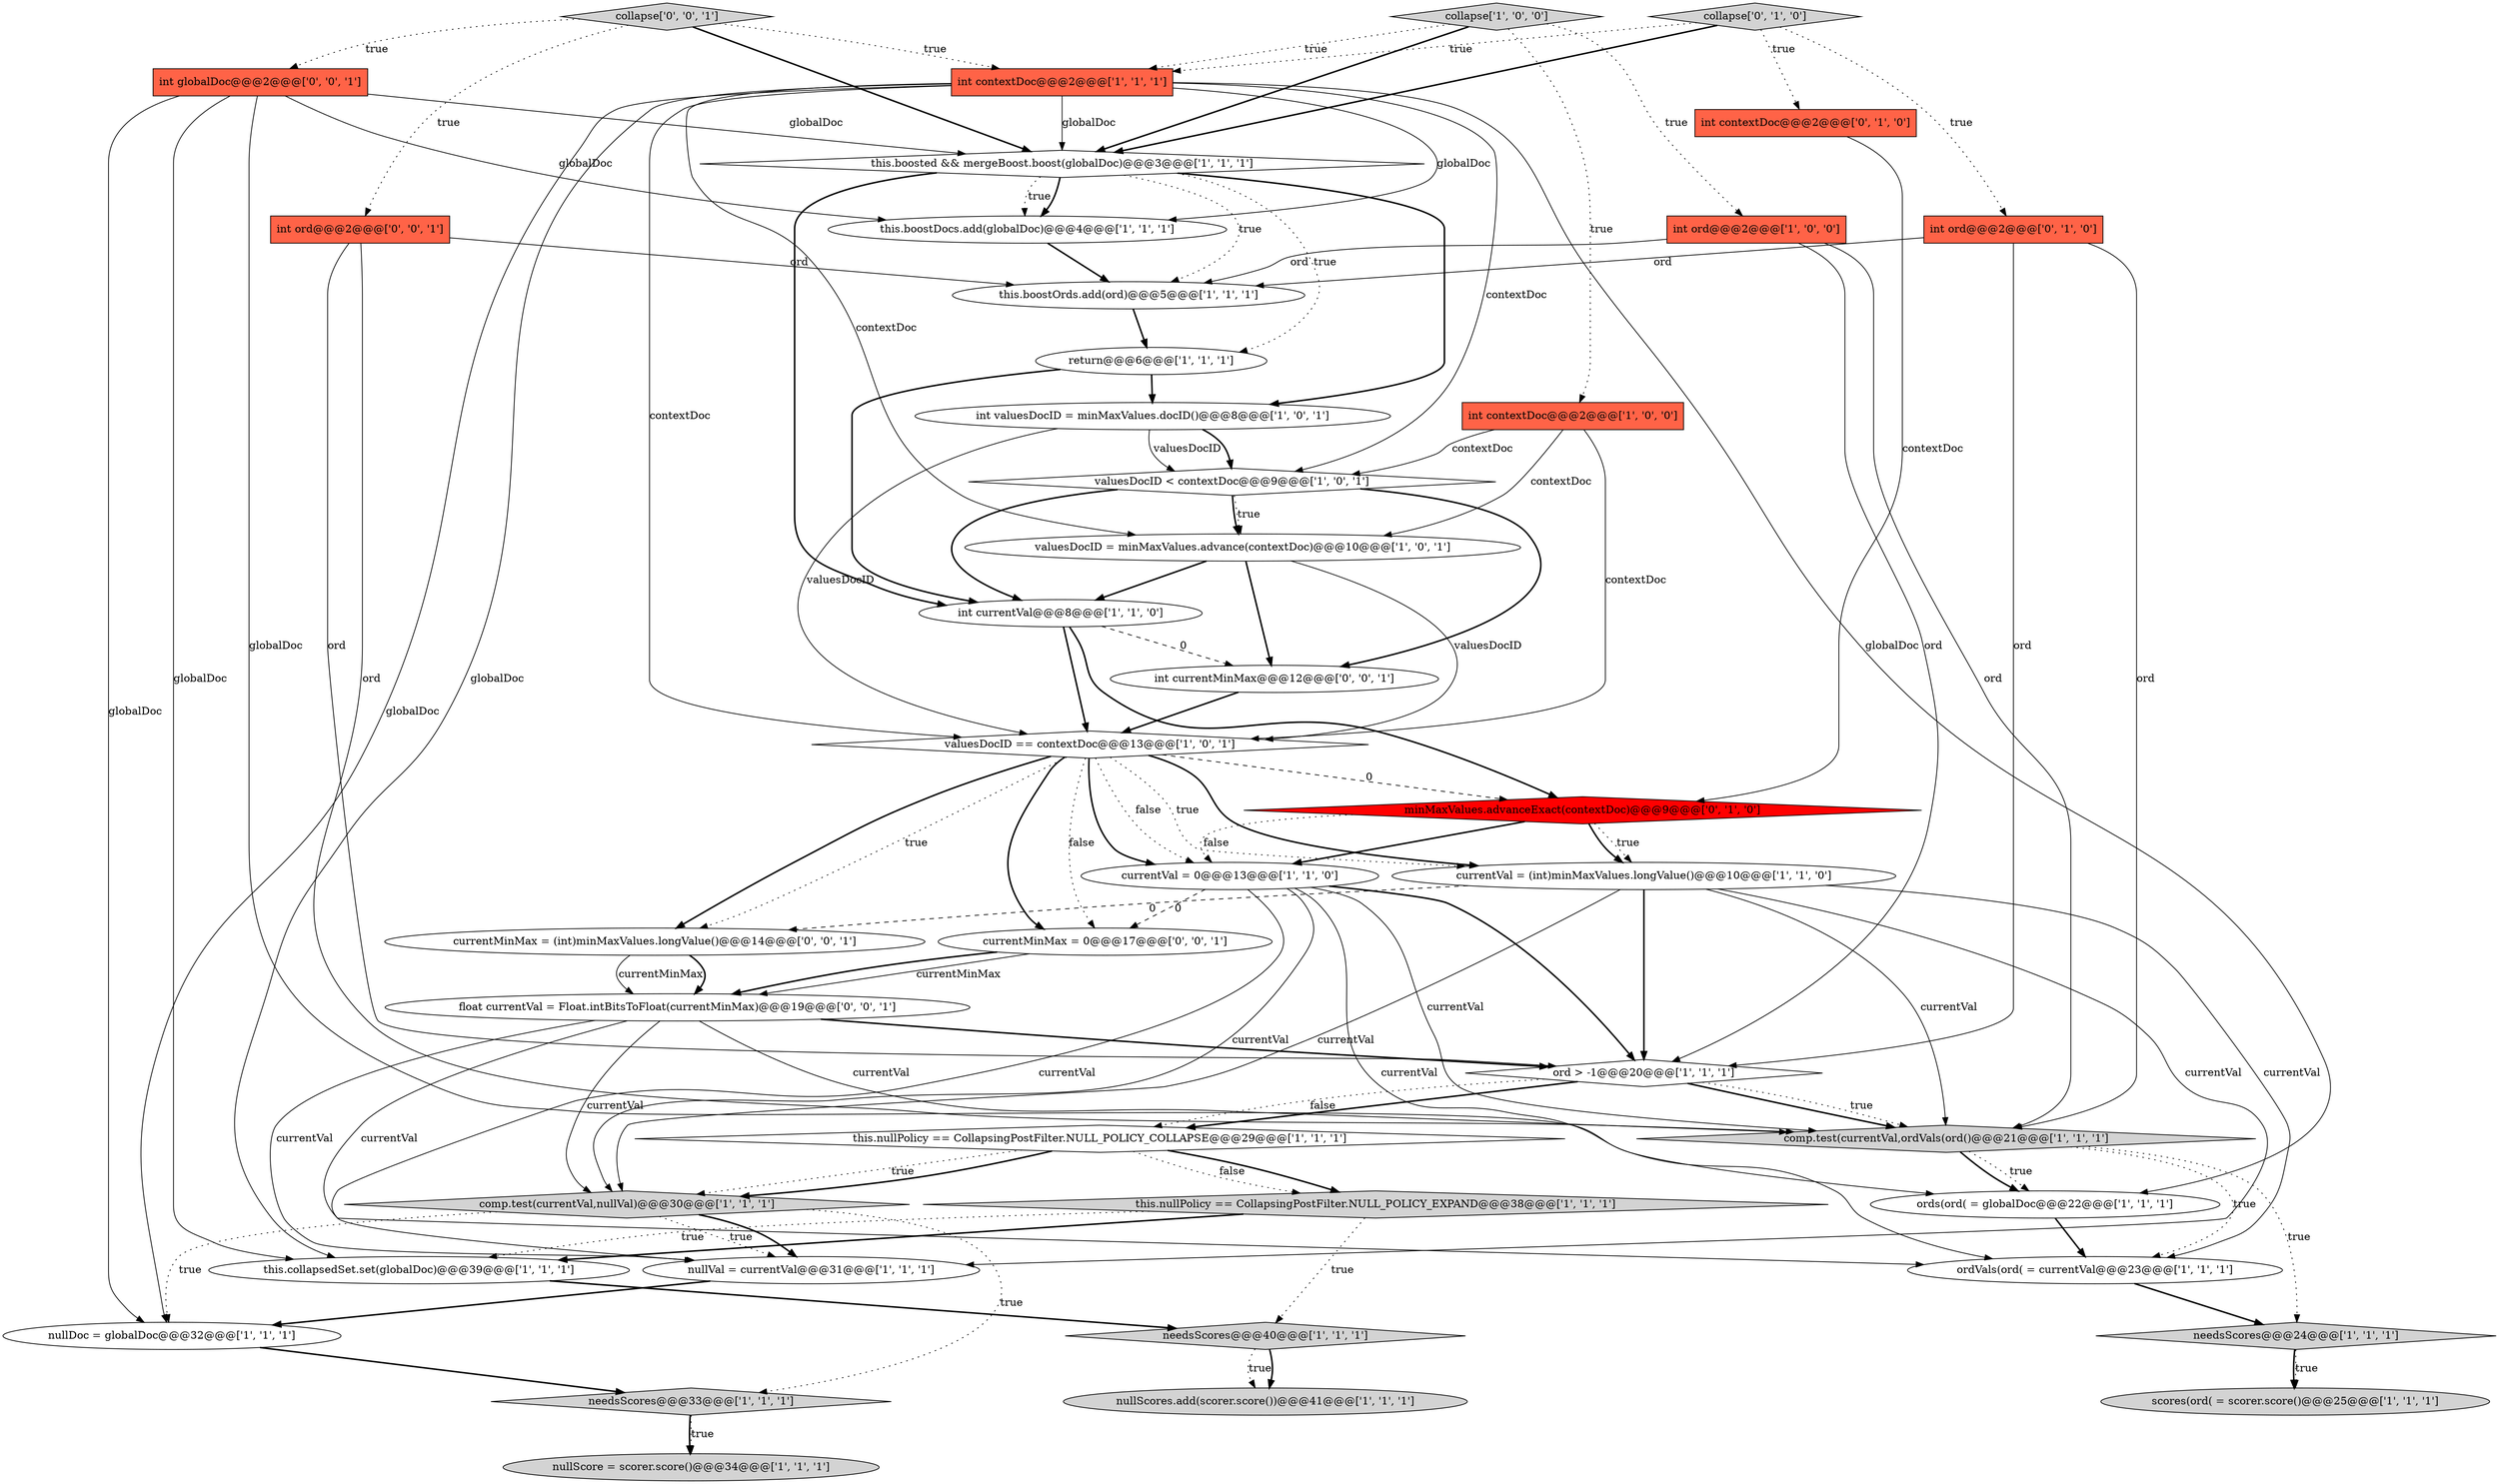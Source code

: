 digraph {
38 [style = filled, label = "currentMinMax = (int)minMaxValues.longValue()@@@14@@@['0', '0', '1']", fillcolor = white, shape = ellipse image = "AAA0AAABBB3BBB"];
13 [style = filled, label = "this.nullPolicy == CollapsingPostFilter.NULL_POLICY_EXPAND@@@38@@@['1', '1', '1']", fillcolor = lightgray, shape = diamond image = "AAA0AAABBB1BBB"];
27 [style = filled, label = "this.collapsedSet.set(globalDoc)@@@39@@@['1', '1', '1']", fillcolor = white, shape = ellipse image = "AAA0AAABBB1BBB"];
1 [style = filled, label = "return@@@6@@@['1', '1', '1']", fillcolor = white, shape = ellipse image = "AAA0AAABBB1BBB"];
8 [style = filled, label = "this.nullPolicy == CollapsingPostFilter.NULL_POLICY_COLLAPSE@@@29@@@['1', '1', '1']", fillcolor = white, shape = diamond image = "AAA0AAABBB1BBB"];
20 [style = filled, label = "this.boosted && mergeBoost.boost(globalDoc)@@@3@@@['1', '1', '1']", fillcolor = white, shape = diamond image = "AAA0AAABBB1BBB"];
17 [style = filled, label = "ordVals(ord( = currentVal@@@23@@@['1', '1', '1']", fillcolor = white, shape = ellipse image = "AAA0AAABBB1BBB"];
12 [style = filled, label = "currentVal = 0@@@13@@@['1', '1', '0']", fillcolor = white, shape = ellipse image = "AAA0AAABBB1BBB"];
37 [style = filled, label = "currentMinMax = 0@@@17@@@['0', '0', '1']", fillcolor = white, shape = ellipse image = "AAA0AAABBB3BBB"];
36 [style = filled, label = "int currentMinMax@@@12@@@['0', '0', '1']", fillcolor = white, shape = ellipse image = "AAA0AAABBB3BBB"];
6 [style = filled, label = "nullScore = scorer.score()@@@34@@@['1', '1', '1']", fillcolor = lightgray, shape = ellipse image = "AAA0AAABBB1BBB"];
39 [style = filled, label = "int globalDoc@@@2@@@['0', '0', '1']", fillcolor = tomato, shape = box image = "AAA0AAABBB3BBB"];
11 [style = filled, label = "needsScores@@@24@@@['1', '1', '1']", fillcolor = lightgray, shape = diamond image = "AAA0AAABBB1BBB"];
29 [style = filled, label = "valuesDocID = minMaxValues.advance(contextDoc)@@@10@@@['1', '0', '1']", fillcolor = white, shape = ellipse image = "AAA0AAABBB1BBB"];
25 [style = filled, label = "currentVal = (int)minMaxValues.longValue()@@@10@@@['1', '1', '0']", fillcolor = white, shape = ellipse image = "AAA0AAABBB1BBB"];
32 [style = filled, label = "int contextDoc@@@2@@@['0', '1', '0']", fillcolor = tomato, shape = box image = "AAA0AAABBB2BBB"];
0 [style = filled, label = "int ord@@@2@@@['1', '0', '0']", fillcolor = tomato, shape = box image = "AAA0AAABBB1BBB"];
10 [style = filled, label = "this.boostDocs.add(globalDoc)@@@4@@@['1', '1', '1']", fillcolor = white, shape = ellipse image = "AAA0AAABBB1BBB"];
2 [style = filled, label = "needsScores@@@40@@@['1', '1', '1']", fillcolor = lightgray, shape = diamond image = "AAA0AAABBB1BBB"];
26 [style = filled, label = "ords(ord( = globalDoc@@@22@@@['1', '1', '1']", fillcolor = white, shape = ellipse image = "AAA0AAABBB1BBB"];
22 [style = filled, label = "comp.test(currentVal,nullVal)@@@30@@@['1', '1', '1']", fillcolor = lightgray, shape = diamond image = "AAA0AAABBB1BBB"];
5 [style = filled, label = "nullDoc = globalDoc@@@32@@@['1', '1', '1']", fillcolor = white, shape = ellipse image = "AAA0AAABBB1BBB"];
14 [style = filled, label = "needsScores@@@33@@@['1', '1', '1']", fillcolor = lightgray, shape = diamond image = "AAA0AAABBB1BBB"];
28 [style = filled, label = "int contextDoc@@@2@@@['1', '1', '1']", fillcolor = tomato, shape = box image = "AAA0AAABBB1BBB"];
31 [style = filled, label = "int ord@@@2@@@['0', '1', '0']", fillcolor = tomato, shape = box image = "AAA0AAABBB2BBB"];
9 [style = filled, label = "this.boostOrds.add(ord)@@@5@@@['1', '1', '1']", fillcolor = white, shape = ellipse image = "AAA0AAABBB1BBB"];
15 [style = filled, label = "comp.test(currentVal,ordVals(ord()@@@21@@@['1', '1', '1']", fillcolor = lightgray, shape = diamond image = "AAA0AAABBB1BBB"];
18 [style = filled, label = "int contextDoc@@@2@@@['1', '0', '0']", fillcolor = tomato, shape = box image = "AAA0AAABBB1BBB"];
7 [style = filled, label = "collapse['1', '0', '0']", fillcolor = lightgray, shape = diamond image = "AAA0AAABBB1BBB"];
19 [style = filled, label = "nullVal = currentVal@@@31@@@['1', '1', '1']", fillcolor = white, shape = ellipse image = "AAA0AAABBB1BBB"];
33 [style = filled, label = "collapse['0', '1', '0']", fillcolor = lightgray, shape = diamond image = "AAA0AAABBB2BBB"];
16 [style = filled, label = "scores(ord( = scorer.score()@@@25@@@['1', '1', '1']", fillcolor = lightgray, shape = ellipse image = "AAA0AAABBB1BBB"];
21 [style = filled, label = "int valuesDocID = minMaxValues.docID()@@@8@@@['1', '0', '1']", fillcolor = white, shape = ellipse image = "AAA0AAABBB1BBB"];
23 [style = filled, label = "valuesDocID == contextDoc@@@13@@@['1', '0', '1']", fillcolor = white, shape = diamond image = "AAA0AAABBB1BBB"];
35 [style = filled, label = "collapse['0', '0', '1']", fillcolor = lightgray, shape = diamond image = "AAA0AAABBB3BBB"];
30 [style = filled, label = "valuesDocID < contextDoc@@@9@@@['1', '0', '1']", fillcolor = white, shape = diamond image = "AAA0AAABBB1BBB"];
34 [style = filled, label = "minMaxValues.advanceExact(contextDoc)@@@9@@@['0', '1', '0']", fillcolor = red, shape = diamond image = "AAA1AAABBB2BBB"];
24 [style = filled, label = "int currentVal@@@8@@@['1', '1', '0']", fillcolor = white, shape = ellipse image = "AAA0AAABBB1BBB"];
4 [style = filled, label = "ord > -1@@@20@@@['1', '1', '1']", fillcolor = white, shape = diamond image = "AAA0AAABBB1BBB"];
3 [style = filled, label = "nullScores.add(scorer.score())@@@41@@@['1', '1', '1']", fillcolor = lightgray, shape = ellipse image = "AAA0AAABBB1BBB"];
40 [style = filled, label = "float currentVal = Float.intBitsToFloat(currentMinMax)@@@19@@@['0', '0', '1']", fillcolor = white, shape = ellipse image = "AAA0AAABBB3BBB"];
41 [style = filled, label = "int ord@@@2@@@['0', '0', '1']", fillcolor = tomato, shape = box image = "AAA0AAABBB3BBB"];
40->4 [style = bold, label=""];
40->19 [style = solid, label="currentVal"];
37->40 [style = solid, label="currentMinMax"];
12->15 [style = solid, label="currentVal"];
13->27 [style = dotted, label="true"];
21->30 [style = solid, label="valuesDocID"];
33->28 [style = dotted, label="true"];
4->15 [style = bold, label=""];
21->23 [style = solid, label="valuesDocID"];
24->34 [style = bold, label=""];
30->36 [style = bold, label=""];
39->5 [style = solid, label="globalDoc"];
21->30 [style = bold, label=""];
38->40 [style = solid, label="currentMinMax"];
28->5 [style = solid, label="globalDoc"];
30->29 [style = bold, label=""];
0->4 [style = solid, label="ord"];
22->14 [style = dotted, label="true"];
34->12 [style = dotted, label="false"];
19->5 [style = bold, label=""];
18->23 [style = solid, label="contextDoc"];
1->21 [style = bold, label=""];
8->22 [style = dotted, label="true"];
28->26 [style = solid, label="globalDoc"];
4->8 [style = bold, label=""];
23->12 [style = bold, label=""];
27->2 [style = bold, label=""];
31->4 [style = solid, label="ord"];
15->26 [style = dotted, label="true"];
12->19 [style = solid, label="currentVal"];
2->3 [style = dotted, label="true"];
29->36 [style = bold, label=""];
11->16 [style = bold, label=""];
23->25 [style = bold, label=""];
22->19 [style = dotted, label="true"];
0->9 [style = solid, label="ord"];
12->37 [style = dashed, label="0"];
23->34 [style = dashed, label="0"];
26->17 [style = bold, label=""];
33->32 [style = dotted, label="true"];
35->20 [style = bold, label=""];
39->26 [style = solid, label="globalDoc"];
25->17 [style = solid, label="currentVal"];
8->13 [style = dotted, label="false"];
39->10 [style = solid, label="globalDoc"];
8->22 [style = bold, label=""];
15->17 [style = dotted, label="true"];
30->29 [style = dotted, label="true"];
23->37 [style = bold, label=""];
20->10 [style = dotted, label="true"];
11->16 [style = dotted, label="true"];
18->29 [style = solid, label="contextDoc"];
9->1 [style = bold, label=""];
24->36 [style = dashed, label="0"];
14->6 [style = bold, label=""];
33->31 [style = dotted, label="true"];
25->15 [style = solid, label="currentVal"];
30->24 [style = bold, label=""];
23->37 [style = dotted, label="false"];
20->9 [style = dotted, label="true"];
41->4 [style = solid, label="ord"];
22->19 [style = bold, label=""];
41->15 [style = solid, label="ord"];
2->3 [style = bold, label=""];
28->10 [style = solid, label="globalDoc"];
31->15 [style = solid, label="ord"];
4->15 [style = dotted, label="true"];
7->20 [style = bold, label=""];
7->0 [style = dotted, label="true"];
41->9 [style = solid, label="ord"];
22->5 [style = dotted, label="true"];
13->2 [style = dotted, label="true"];
23->38 [style = dotted, label="true"];
25->22 [style = solid, label="currentVal"];
31->9 [style = solid, label="ord"];
13->27 [style = bold, label=""];
25->38 [style = dashed, label="0"];
20->1 [style = dotted, label="true"];
25->19 [style = solid, label="currentVal"];
12->22 [style = solid, label="currentVal"];
15->11 [style = dotted, label="true"];
35->41 [style = dotted, label="true"];
7->18 [style = dotted, label="true"];
28->29 [style = solid, label="contextDoc"];
40->15 [style = solid, label="currentVal"];
10->9 [style = bold, label=""];
28->30 [style = solid, label="contextDoc"];
29->23 [style = solid, label="valuesDocID"];
38->40 [style = bold, label=""];
23->25 [style = dotted, label="true"];
34->25 [style = dotted, label="true"];
7->28 [style = dotted, label="true"];
8->13 [style = bold, label=""];
24->23 [style = bold, label=""];
14->6 [style = dotted, label="true"];
35->39 [style = dotted, label="true"];
39->27 [style = solid, label="globalDoc"];
34->25 [style = bold, label=""];
33->20 [style = bold, label=""];
0->15 [style = solid, label="ord"];
18->30 [style = solid, label="contextDoc"];
28->20 [style = solid, label="globalDoc"];
25->4 [style = bold, label=""];
12->17 [style = solid, label="currentVal"];
28->23 [style = solid, label="contextDoc"];
5->14 [style = bold, label=""];
34->12 [style = bold, label=""];
4->8 [style = dotted, label="false"];
32->34 [style = solid, label="contextDoc"];
15->26 [style = bold, label=""];
20->10 [style = bold, label=""];
20->21 [style = bold, label=""];
23->12 [style = dotted, label="false"];
36->23 [style = bold, label=""];
12->4 [style = bold, label=""];
1->24 [style = bold, label=""];
40->17 [style = solid, label="currentVal"];
23->38 [style = bold, label=""];
39->20 [style = solid, label="globalDoc"];
35->28 [style = dotted, label="true"];
28->27 [style = solid, label="globalDoc"];
20->24 [style = bold, label=""];
29->24 [style = bold, label=""];
40->22 [style = solid, label="currentVal"];
37->40 [style = bold, label=""];
17->11 [style = bold, label=""];
}
